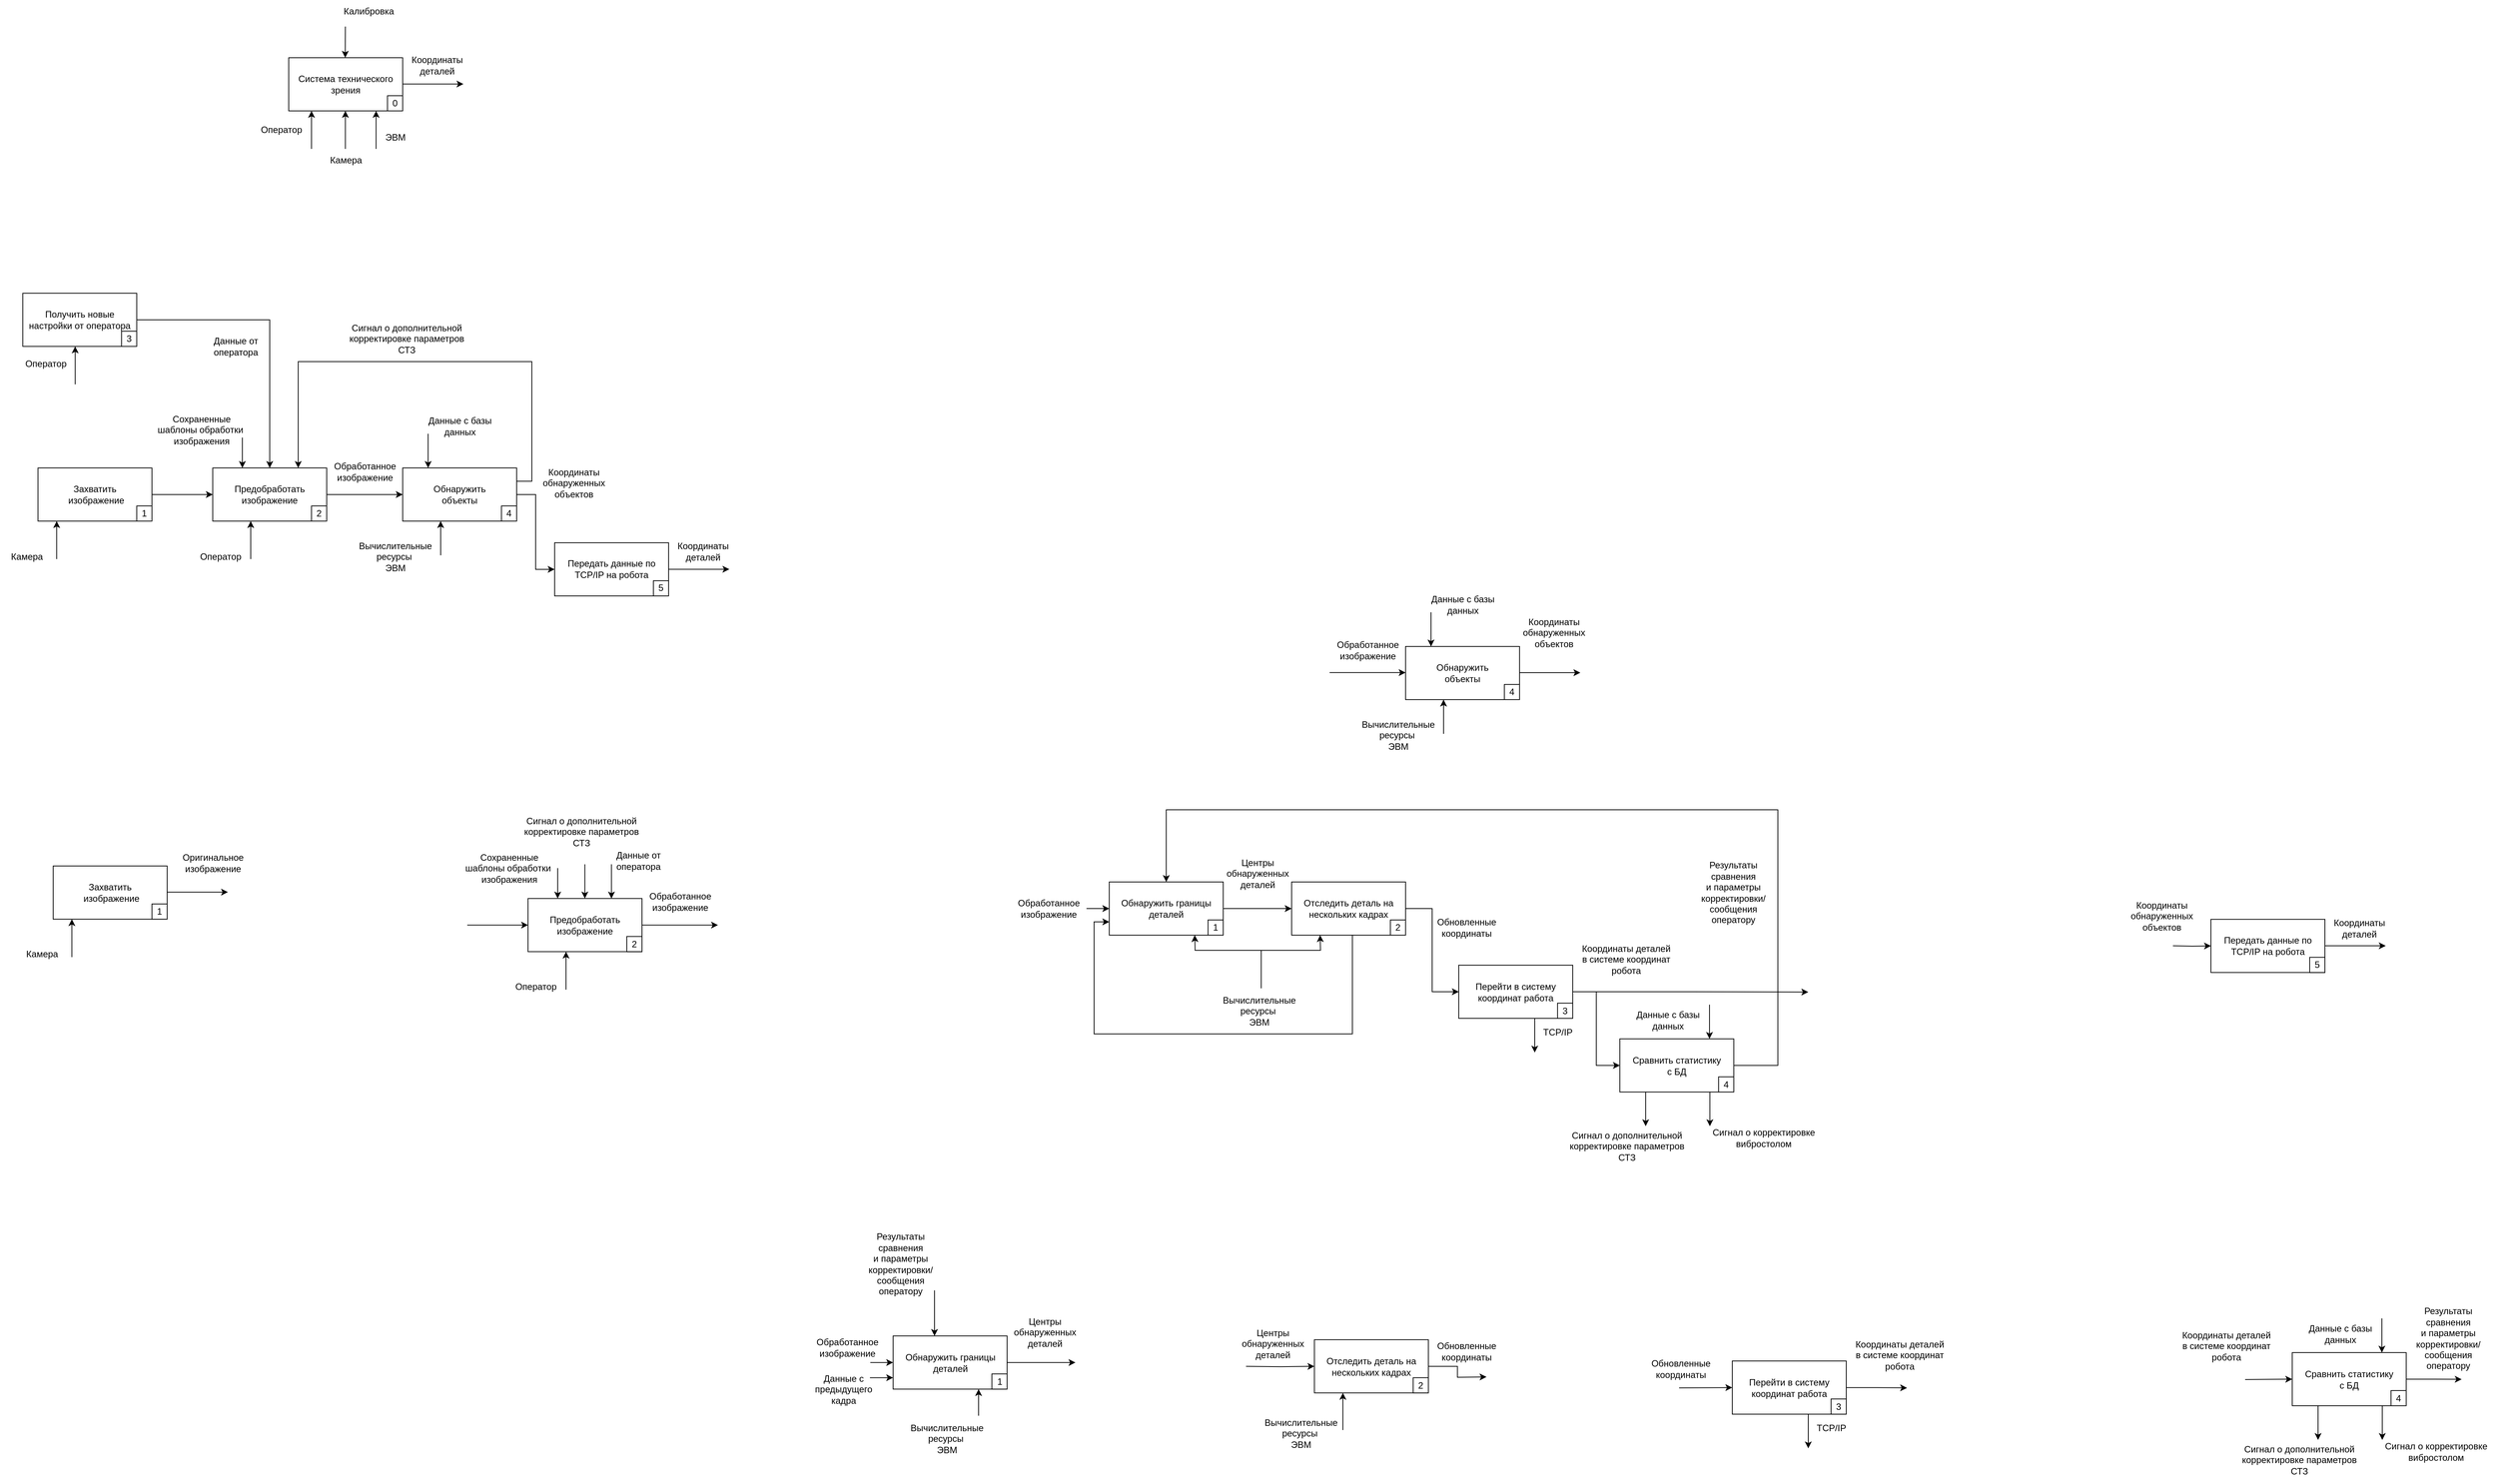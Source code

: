 <mxfile version="22.1.21" type="github">
  <diagram id="R2lEEEUBdFMjLlhIrx00" name="Page-1">
    <mxGraphModel dx="968" dy="541" grid="1" gridSize="10" guides="1" tooltips="1" connect="1" arrows="1" fold="1" page="1" pageScale="1" pageWidth="10000" pageHeight="10000" background="none" math="0" shadow="0" extFonts="Permanent Marker^https://fonts.googleapis.com/css?family=Permanent+Marker">
      <root>
        <mxCell id="0" />
        <mxCell id="1" parent="0" />
        <mxCell id="G1r1ogDtnRM8wa2x4b39-2" value="Система технического &lt;br&gt;зрения" style="rounded=0;whiteSpace=wrap;html=1;" parent="1" vertex="1">
          <mxGeometry x="560" y="200" width="150" height="70" as="geometry" />
        </mxCell>
        <mxCell id="G1r1ogDtnRM8wa2x4b39-3" value="0" style="rounded=0;whiteSpace=wrap;html=1;" parent="1" vertex="1">
          <mxGeometry x="690" y="250" width="20" height="20" as="geometry" />
        </mxCell>
        <mxCell id="G1r1ogDtnRM8wa2x4b39-8" value="" style="endArrow=classic;html=1;rounded=0;" parent="1" edge="1">
          <mxGeometry width="50" height="50" relative="1" as="geometry">
            <mxPoint x="710" y="234.57" as="sourcePoint" />
            <mxPoint x="790" y="234.57" as="targetPoint" />
          </mxGeometry>
        </mxCell>
        <mxCell id="G1r1ogDtnRM8wa2x4b39-9" value="Координаты&lt;br&gt;деталей" style="text;html=1;align=center;verticalAlign=middle;resizable=0;points=[];autosize=1;strokeColor=none;fillColor=none;" parent="1" vertex="1">
          <mxGeometry x="710" y="190" width="90" height="40" as="geometry" />
        </mxCell>
        <mxCell id="G1r1ogDtnRM8wa2x4b39-16" value="" style="endArrow=classic;html=1;rounded=0;entryX=0.25;entryY=1;entryDx=0;entryDy=0;" parent="1" edge="1">
          <mxGeometry width="50" height="50" relative="1" as="geometry">
            <mxPoint x="590.0" y="320" as="sourcePoint" />
            <mxPoint x="590.0" y="270" as="targetPoint" />
          </mxGeometry>
        </mxCell>
        <mxCell id="G1r1ogDtnRM8wa2x4b39-17" value="Оператор" style="text;html=1;align=center;verticalAlign=middle;resizable=0;points=[];autosize=1;strokeColor=none;fillColor=none;" parent="1" vertex="1">
          <mxGeometry x="510" y="280" width="80" height="30" as="geometry" />
        </mxCell>
        <mxCell id="G1r1ogDtnRM8wa2x4b39-20" value="" style="endArrow=classic;html=1;rounded=0;entryX=0.25;entryY=1;entryDx=0;entryDy=0;" parent="1" edge="1">
          <mxGeometry width="50" height="50" relative="1" as="geometry">
            <mxPoint x="675" y="320" as="sourcePoint" />
            <mxPoint x="675" y="270" as="targetPoint" />
          </mxGeometry>
        </mxCell>
        <mxCell id="G1r1ogDtnRM8wa2x4b39-21" value="ЭВМ" style="text;html=1;align=center;verticalAlign=middle;resizable=0;points=[];autosize=1;strokeColor=none;fillColor=none;" parent="1" vertex="1">
          <mxGeometry x="675" y="290" width="50" height="30" as="geometry" />
        </mxCell>
        <mxCell id="G1r1ogDtnRM8wa2x4b39-26" value="" style="endArrow=classic;html=1;rounded=0;entryX=0.165;entryY=-0.012;entryDx=0;entryDy=0;entryPerimeter=0;" parent="1" edge="1">
          <mxGeometry width="50" height="50" relative="1" as="geometry">
            <mxPoint x="634.59" y="159" as="sourcePoint" />
            <mxPoint x="634.39" y="200" as="targetPoint" />
          </mxGeometry>
        </mxCell>
        <mxCell id="G1r1ogDtnRM8wa2x4b39-27" value="Калибровка" style="text;html=1;align=center;verticalAlign=middle;resizable=0;points=[];autosize=1;strokeColor=none;fillColor=none;" parent="1" vertex="1">
          <mxGeometry x="620" y="124" width="90" height="30" as="geometry" />
        </mxCell>
        <mxCell id="G1r1ogDtnRM8wa2x4b39-28" value="" style="endArrow=classic;html=1;rounded=0;entryX=0.25;entryY=1;entryDx=0;entryDy=0;" parent="1" edge="1">
          <mxGeometry width="50" height="50" relative="1" as="geometry">
            <mxPoint x="634.6" y="320" as="sourcePoint" />
            <mxPoint x="634.6" y="270" as="targetPoint" />
          </mxGeometry>
        </mxCell>
        <mxCell id="G1r1ogDtnRM8wa2x4b39-29" value="Камера" style="text;html=1;align=center;verticalAlign=middle;resizable=0;points=[];autosize=1;strokeColor=none;fillColor=none;" parent="1" vertex="1">
          <mxGeometry x="600" y="320" width="70" height="30" as="geometry" />
        </mxCell>
        <mxCell id="G1r1ogDtnRM8wa2x4b39-30" value="Захватить&lt;br&gt;&amp;nbsp;изображение" style="rounded=0;whiteSpace=wrap;html=1;" parent="1" vertex="1">
          <mxGeometry x="230" y="740" width="150" height="70" as="geometry" />
        </mxCell>
        <mxCell id="G1r1ogDtnRM8wa2x4b39-31" value="1" style="rounded=0;whiteSpace=wrap;html=1;" parent="1" vertex="1">
          <mxGeometry x="360" y="790" width="20" height="20" as="geometry" />
        </mxCell>
        <mxCell id="G1r1ogDtnRM8wa2x4b39-34" value="" style="endArrow=classic;html=1;rounded=0;" parent="1" edge="1">
          <mxGeometry width="50" height="50" relative="1" as="geometry">
            <mxPoint x="1060" y="873.35" as="sourcePoint" />
            <mxPoint x="1140" y="873.35" as="targetPoint" />
          </mxGeometry>
        </mxCell>
        <mxCell id="G1r1ogDtnRM8wa2x4b39-35" value="Координаты&lt;br&gt;деталей" style="text;html=1;align=center;verticalAlign=middle;resizable=0;points=[];autosize=1;strokeColor=none;fillColor=none;" parent="1" vertex="1">
          <mxGeometry x="1060" y="830" width="90" height="40" as="geometry" />
        </mxCell>
        <mxCell id="G1r1ogDtnRM8wa2x4b39-36" value="" style="endArrow=classic;html=1;rounded=0;entryX=0.25;entryY=1;entryDx=0;entryDy=0;" parent="1" edge="1">
          <mxGeometry width="50" height="50" relative="1" as="geometry">
            <mxPoint x="510.0" y="860" as="sourcePoint" />
            <mxPoint x="510.0" y="810" as="targetPoint" />
          </mxGeometry>
        </mxCell>
        <mxCell id="G1r1ogDtnRM8wa2x4b39-37" value="Оператор" style="text;html=1;align=center;verticalAlign=middle;resizable=0;points=[];autosize=1;strokeColor=none;fillColor=none;" parent="1" vertex="1">
          <mxGeometry x="430" y="841.52" width="80" height="30" as="geometry" />
        </mxCell>
        <mxCell id="G1r1ogDtnRM8wa2x4b39-42" value="" style="endArrow=classic;html=1;rounded=0;entryX=0.25;entryY=1;entryDx=0;entryDy=0;" parent="1" edge="1">
          <mxGeometry width="50" height="50" relative="1" as="geometry">
            <mxPoint x="254.6" y="860" as="sourcePoint" />
            <mxPoint x="254.6" y="810" as="targetPoint" />
          </mxGeometry>
        </mxCell>
        <mxCell id="G1r1ogDtnRM8wa2x4b39-43" value="Камера" style="text;html=1;align=center;verticalAlign=middle;resizable=0;points=[];autosize=1;strokeColor=none;fillColor=none;" parent="1" vertex="1">
          <mxGeometry x="180" y="841.52" width="70" height="30" as="geometry" />
        </mxCell>
        <mxCell id="G1r1ogDtnRM8wa2x4b39-44" value="" style="endArrow=classic;html=1;rounded=0;entryX=0;entryY=0.5;entryDx=0;entryDy=0;exitX=1;exitY=0.5;exitDx=0;exitDy=0;" parent="1" source="G1r1ogDtnRM8wa2x4b39-30" target="G1r1ogDtnRM8wa2x4b39-46" edge="1">
          <mxGeometry width="50" height="50" relative="1" as="geometry">
            <mxPoint x="380" y="774.87" as="sourcePoint" />
            <mxPoint x="460" y="774.87" as="targetPoint" />
          </mxGeometry>
        </mxCell>
        <mxCell id="G1r1ogDtnRM8wa2x4b39-46" value="Предобработать изображение" style="rounded=0;whiteSpace=wrap;html=1;" parent="1" vertex="1">
          <mxGeometry x="460" y="740" width="150" height="70" as="geometry" />
        </mxCell>
        <mxCell id="G1r1ogDtnRM8wa2x4b39-47" value="2" style="rounded=0;whiteSpace=wrap;html=1;" parent="1" vertex="1">
          <mxGeometry x="590" y="790" width="20" height="20" as="geometry" />
        </mxCell>
        <mxCell id="G1r1ogDtnRM8wa2x4b39-49" value="Передать данные по TCP/IP на робота" style="rounded=0;whiteSpace=wrap;html=1;" parent="1" vertex="1">
          <mxGeometry x="910" y="838.48" width="150" height="70" as="geometry" />
        </mxCell>
        <mxCell id="G1r1ogDtnRM8wa2x4b39-50" value="5" style="rounded=0;whiteSpace=wrap;html=1;" parent="1" vertex="1">
          <mxGeometry x="1040" y="888.48" width="20" height="20" as="geometry" />
        </mxCell>
        <mxCell id="G1r1ogDtnRM8wa2x4b39-54" value="Сохраненные &lt;br&gt;шаблоны обработки&amp;nbsp;&lt;br&gt;изображения" style="text;html=1;align=center;verticalAlign=middle;resizable=0;points=[];autosize=1;strokeColor=none;fillColor=none;" parent="1" vertex="1">
          <mxGeometry x="375" y="660" width="140" height="60" as="geometry" />
        </mxCell>
        <mxCell id="G1r1ogDtnRM8wa2x4b39-55" style="edgeStyle=orthogonalEdgeStyle;rounded=0;orthogonalLoop=1;jettySize=auto;html=1;exitX=1;exitY=0.5;exitDx=0;exitDy=0;entryX=0.5;entryY=0;entryDx=0;entryDy=0;" parent="1" source="G1r1ogDtnRM8wa2x4b39-56" edge="1" target="G1r1ogDtnRM8wa2x4b39-46">
          <mxGeometry relative="1" as="geometry">
            <mxPoint x="574" y="740" as="targetPoint" />
          </mxGeometry>
        </mxCell>
        <mxCell id="G1r1ogDtnRM8wa2x4b39-56" value="Получить новые настройки от оператора" style="html=1;whiteSpace=wrap;" parent="1" vertex="1">
          <mxGeometry x="210" y="510" width="150" height="70" as="geometry" />
        </mxCell>
        <mxCell id="G1r1ogDtnRM8wa2x4b39-57" value="" style="endArrow=classic;html=1;rounded=0;entryX=0.25;entryY=0;entryDx=0;entryDy=0;" parent="1" edge="1">
          <mxGeometry width="50" height="50" relative="1" as="geometry">
            <mxPoint x="499" y="700" as="sourcePoint" />
            <mxPoint x="499" y="740" as="targetPoint" />
          </mxGeometry>
        </mxCell>
        <mxCell id="G1r1ogDtnRM8wa2x4b39-58" value="" style="endArrow=classic;html=1;rounded=0;entryX=0.25;entryY=1;entryDx=0;entryDy=0;" parent="1" edge="1">
          <mxGeometry width="50" height="50" relative="1" as="geometry">
            <mxPoint x="278.95" y="630" as="sourcePoint" />
            <mxPoint x="278.95" y="580" as="targetPoint" />
          </mxGeometry>
        </mxCell>
        <mxCell id="G1r1ogDtnRM8wa2x4b39-59" value="Оператор" style="text;html=1;align=center;verticalAlign=middle;resizable=0;points=[];autosize=1;strokeColor=none;fillColor=none;" parent="1" vertex="1">
          <mxGeometry x="200" y="588" width="80" height="30" as="geometry" />
        </mxCell>
        <mxCell id="G1r1ogDtnRM8wa2x4b39-60" value="Данные от &lt;br&gt;оператора" style="text;html=1;align=center;verticalAlign=middle;resizable=0;points=[];autosize=1;strokeColor=none;fillColor=none;" parent="1" vertex="1">
          <mxGeometry x="450" y="560" width="80" height="40" as="geometry" />
        </mxCell>
        <mxCell id="G1r1ogDtnRM8wa2x4b39-62" value="Обработанное&lt;br&gt;изображение" style="text;html=1;align=center;verticalAlign=middle;resizable=0;points=[];autosize=1;strokeColor=none;fillColor=none;" parent="1" vertex="1">
          <mxGeometry x="610" y="724.52" width="100" height="40" as="geometry" />
        </mxCell>
        <mxCell id="G1r1ogDtnRM8wa2x4b39-63" value="" style="endArrow=classic;html=1;rounded=0;entryX=0.25;entryY=1;entryDx=0;entryDy=0;" parent="1" edge="1">
          <mxGeometry width="50" height="50" relative="1" as="geometry">
            <mxPoint x="760" y="855" as="sourcePoint" />
            <mxPoint x="760" y="810" as="targetPoint" />
          </mxGeometry>
        </mxCell>
        <mxCell id="G1r1ogDtnRM8wa2x4b39-64" value="Вычислительные&lt;br&gt;ресурсы&amp;nbsp;&lt;br&gt;ЭВМ" style="text;html=1;align=center;verticalAlign=middle;resizable=0;points=[];autosize=1;strokeColor=none;fillColor=none;" parent="1" vertex="1">
          <mxGeometry x="640" y="826.52" width="120" height="60" as="geometry" />
        </mxCell>
        <mxCell id="G1r1ogDtnRM8wa2x4b39-65" value="Координаты&lt;br&gt;обнаруженных&lt;br&gt;объектов" style="text;html=1;align=center;verticalAlign=middle;resizable=0;points=[];autosize=1;strokeColor=none;fillColor=none;" parent="1" vertex="1">
          <mxGeometry x="880" y="730" width="110" height="60" as="geometry" />
        </mxCell>
        <mxCell id="G1r1ogDtnRM8wa2x4b39-161" style="edgeStyle=orthogonalEdgeStyle;rounded=0;orthogonalLoop=1;jettySize=auto;html=1;exitX=1;exitY=0.5;exitDx=0;exitDy=0;entryX=0;entryY=0.5;entryDx=0;entryDy=0;" parent="1" source="G1r1ogDtnRM8wa2x4b39-66" target="G1r1ogDtnRM8wa2x4b39-49" edge="1">
          <mxGeometry relative="1" as="geometry" />
        </mxCell>
        <mxCell id="qx3LLfo7_ExvAkdQbsRg-3" style="edgeStyle=orthogonalEdgeStyle;rounded=0;orthogonalLoop=1;jettySize=auto;html=1;exitX=1;exitY=0.25;exitDx=0;exitDy=0;entryX=0.75;entryY=0;entryDx=0;entryDy=0;" edge="1" parent="1" source="G1r1ogDtnRM8wa2x4b39-66" target="G1r1ogDtnRM8wa2x4b39-46">
          <mxGeometry relative="1" as="geometry">
            <Array as="points">
              <mxPoint x="880" y="758" />
              <mxPoint x="880" y="600" />
              <mxPoint x="573" y="600" />
            </Array>
          </mxGeometry>
        </mxCell>
        <mxCell id="G1r1ogDtnRM8wa2x4b39-66" value="Обнаружить&lt;br style=&quot;border-color: var(--border-color);&quot;&gt;объекты" style="rounded=0;whiteSpace=wrap;html=1;" parent="1" vertex="1">
          <mxGeometry x="710" y="740" width="150" height="70" as="geometry" />
        </mxCell>
        <mxCell id="G1r1ogDtnRM8wa2x4b39-67" value="4" style="rounded=0;whiteSpace=wrap;html=1;" parent="1" vertex="1">
          <mxGeometry x="840" y="790" width="20" height="20" as="geometry" />
        </mxCell>
        <mxCell id="G1r1ogDtnRM8wa2x4b39-68" value="" style="endArrow=classic;html=1;rounded=0;exitX=1;exitY=0.5;exitDx=0;exitDy=0;entryX=0;entryY=0.5;entryDx=0;entryDy=0;" parent="1" source="G1r1ogDtnRM8wa2x4b39-46" target="G1r1ogDtnRM8wa2x4b39-66" edge="1">
          <mxGeometry width="50" height="50" relative="1" as="geometry">
            <mxPoint x="630" y="771.52" as="sourcePoint" />
            <mxPoint x="710" y="771.52" as="targetPoint" />
          </mxGeometry>
        </mxCell>
        <mxCell id="G1r1ogDtnRM8wa2x4b39-81" style="edgeStyle=orthogonalEdgeStyle;rounded=0;orthogonalLoop=1;jettySize=auto;html=1;entryX=0;entryY=0.75;entryDx=0;entryDy=0;" parent="1" target="G1r1ogDtnRM8wa2x4b39-84" edge="1">
          <mxGeometry relative="1" as="geometry">
            <mxPoint x="1960" y="1355" as="sourcePoint" />
            <Array as="points">
              <mxPoint x="1960" y="1485" />
              <mxPoint x="1620" y="1485" />
              <mxPoint x="1620" y="1338" />
            </Array>
          </mxGeometry>
        </mxCell>
        <mxCell id="G1r1ogDtnRM8wa2x4b39-165" style="edgeStyle=orthogonalEdgeStyle;rounded=0;orthogonalLoop=1;jettySize=auto;html=1;exitX=1;exitY=0.5;exitDx=0;exitDy=0;entryX=0;entryY=0.5;entryDx=0;entryDy=0;" parent="1" source="G1r1ogDtnRM8wa2x4b39-82" target="G1r1ogDtnRM8wa2x4b39-99" edge="1">
          <mxGeometry relative="1" as="geometry" />
        </mxCell>
        <mxCell id="G1r1ogDtnRM8wa2x4b39-167" style="edgeStyle=orthogonalEdgeStyle;rounded=0;orthogonalLoop=1;jettySize=auto;html=1;exitX=1;exitY=0.5;exitDx=0;exitDy=0;" parent="1" source="G1r1ogDtnRM8wa2x4b39-82" edge="1">
          <mxGeometry relative="1" as="geometry">
            <mxPoint x="2560.0" y="1429.913" as="targetPoint" />
          </mxGeometry>
        </mxCell>
        <mxCell id="G1r1ogDtnRM8wa2x4b39-82" value="Перейти в систему координат работа" style="html=1;whiteSpace=wrap;" parent="1" vertex="1">
          <mxGeometry x="2100" y="1394.52" width="150" height="70" as="geometry" />
        </mxCell>
        <mxCell id="G1r1ogDtnRM8wa2x4b39-115" style="edgeStyle=orthogonalEdgeStyle;rounded=0;orthogonalLoop=1;jettySize=auto;html=1;exitX=1;exitY=0.5;exitDx=0;exitDy=0;entryX=0;entryY=0.5;entryDx=0;entryDy=0;" parent="1" source="G1r1ogDtnRM8wa2x4b39-84" target="G1r1ogDtnRM8wa2x4b39-86" edge="1">
          <mxGeometry relative="1" as="geometry" />
        </mxCell>
        <mxCell id="G1r1ogDtnRM8wa2x4b39-84" value="Обнаружить границы деталей" style="html=1;whiteSpace=wrap;" parent="1" vertex="1">
          <mxGeometry x="1640" y="1285" width="150" height="70" as="geometry" />
        </mxCell>
        <mxCell id="G1r1ogDtnRM8wa2x4b39-85" style="edgeStyle=orthogonalEdgeStyle;rounded=0;orthogonalLoop=1;jettySize=auto;html=1;exitX=1;exitY=0.5;exitDx=0;exitDy=0;entryX=0;entryY=0.5;entryDx=0;entryDy=0;" parent="1" source="G1r1ogDtnRM8wa2x4b39-86" target="G1r1ogDtnRM8wa2x4b39-82" edge="1">
          <mxGeometry relative="1" as="geometry" />
        </mxCell>
        <mxCell id="G1r1ogDtnRM8wa2x4b39-86" value="Отследить деталь на нескольких кадрах" style="html=1;whiteSpace=wrap;" parent="1" vertex="1">
          <mxGeometry x="1880" y="1285" width="150" height="70" as="geometry" />
        </mxCell>
        <mxCell id="G1r1ogDtnRM8wa2x4b39-87" value="1" style="rounded=0;whiteSpace=wrap;html=1;" parent="1" vertex="1">
          <mxGeometry x="1770" y="1335" width="20" height="20" as="geometry" />
        </mxCell>
        <mxCell id="G1r1ogDtnRM8wa2x4b39-88" value="3" style="rounded=0;whiteSpace=wrap;html=1;" parent="1" vertex="1">
          <mxGeometry x="2230" y="1444.52" width="20" height="20" as="geometry" />
        </mxCell>
        <mxCell id="G1r1ogDtnRM8wa2x4b39-89" value="2" style="rounded=0;whiteSpace=wrap;html=1;" parent="1" vertex="1">
          <mxGeometry x="2010" y="1335" width="20" height="20" as="geometry" />
        </mxCell>
        <mxCell id="G1r1ogDtnRM8wa2x4b39-90" value="" style="endArrow=classic;html=1;rounded=0;" parent="1" edge="1">
          <mxGeometry width="50" height="50" relative="1" as="geometry">
            <mxPoint x="2200" y="1464.52" as="sourcePoint" />
            <mxPoint x="2200" y="1509.52" as="targetPoint" />
          </mxGeometry>
        </mxCell>
        <mxCell id="G1r1ogDtnRM8wa2x4b39-91" value="TCP/IP" style="text;html=1;align=center;verticalAlign=middle;resizable=0;points=[];autosize=1;strokeColor=none;fillColor=none;" parent="1" vertex="1">
          <mxGeometry x="2200" y="1467.54" width="60" height="30" as="geometry" />
        </mxCell>
        <mxCell id="G1r1ogDtnRM8wa2x4b39-92" value="Обработанное&lt;br&gt;изображение" style="text;html=1;align=center;verticalAlign=middle;resizable=0;points=[];autosize=1;strokeColor=none;fillColor=none;" parent="1" vertex="1">
          <mxGeometry x="1510" y="1300" width="100" height="40" as="geometry" />
        </mxCell>
        <mxCell id="G1r1ogDtnRM8wa2x4b39-93" value="" style="endArrow=classic;html=1;rounded=0;entryX=0;entryY=0.5;entryDx=0;entryDy=0;" parent="1" target="G1r1ogDtnRM8wa2x4b39-84" edge="1">
          <mxGeometry width="50" height="50" relative="1" as="geometry">
            <mxPoint x="1610" y="1320" as="sourcePoint" />
            <mxPoint x="1640" y="1323.95" as="targetPoint" />
          </mxGeometry>
        </mxCell>
        <mxCell id="G1r1ogDtnRM8wa2x4b39-96" value="Вычислительные&lt;br&gt;ресурсы&amp;nbsp;&lt;br&gt;ЭВМ" style="text;html=1;align=center;verticalAlign=middle;resizable=0;points=[];autosize=1;strokeColor=none;fillColor=none;" parent="1" vertex="1">
          <mxGeometry x="1776.5" y="1425" width="120" height="60" as="geometry" />
        </mxCell>
        <mxCell id="G1r1ogDtnRM8wa2x4b39-97" value="" style="endArrow=classic;html=1;rounded=0;entryX=0.25;entryY=1;entryDx=0;entryDy=0;" parent="1" target="G1r1ogDtnRM8wa2x4b39-86" edge="1">
          <mxGeometry width="50" height="50" relative="1" as="geometry">
            <mxPoint x="1840" y="1425" as="sourcePoint" />
            <mxPoint x="1837" y="1375" as="targetPoint" />
            <Array as="points">
              <mxPoint x="1840" y="1375" />
              <mxPoint x="1918" y="1375" />
            </Array>
          </mxGeometry>
        </mxCell>
        <mxCell id="G1r1ogDtnRM8wa2x4b39-98" value="" style="endArrow=classic;html=1;rounded=0;entryX=0.75;entryY=1;entryDx=0;entryDy=0;" parent="1" target="G1r1ogDtnRM8wa2x4b39-84" edge="1">
          <mxGeometry width="50" height="50" relative="1" as="geometry">
            <mxPoint x="1840" y="1375" as="sourcePoint" />
            <mxPoint x="1670" y="1375" as="targetPoint" />
            <Array as="points">
              <mxPoint x="1753" y="1375" />
            </Array>
          </mxGeometry>
        </mxCell>
        <mxCell id="G1r1ogDtnRM8wa2x4b39-125" style="edgeStyle=orthogonalEdgeStyle;rounded=0;orthogonalLoop=1;jettySize=auto;html=1;exitX=1;exitY=0.5;exitDx=0;exitDy=0;entryX=0.5;entryY=0;entryDx=0;entryDy=0;" parent="1" source="G1r1ogDtnRM8wa2x4b39-99" target="G1r1ogDtnRM8wa2x4b39-84" edge="1">
          <mxGeometry relative="1" as="geometry">
            <Array as="points">
              <mxPoint x="2520" y="1527" />
              <mxPoint x="2520" y="1190" />
              <mxPoint x="1715" y="1190" />
            </Array>
          </mxGeometry>
        </mxCell>
        <mxCell id="G1r1ogDtnRM8wa2x4b39-99" value="Сравнить статистику &lt;br&gt;с БД" style="html=1;whiteSpace=wrap;" parent="1" vertex="1">
          <mxGeometry x="2312" y="1491.52" width="150" height="70" as="geometry" />
        </mxCell>
        <mxCell id="G1r1ogDtnRM8wa2x4b39-100" value="4" style="rounded=0;whiteSpace=wrap;html=1;" parent="1" vertex="1">
          <mxGeometry x="2442" y="1541.52" width="20" height="20" as="geometry" />
        </mxCell>
        <mxCell id="G1r1ogDtnRM8wa2x4b39-101" value="Центры &lt;br&gt;обнаруженных&lt;br&gt;деталей" style="text;html=1;align=center;verticalAlign=middle;resizable=0;points=[];autosize=1;strokeColor=none;fillColor=none;" parent="1" vertex="1">
          <mxGeometry x="1780" y="1243.95" width="110" height="60" as="geometry" />
        </mxCell>
        <mxCell id="G1r1ogDtnRM8wa2x4b39-102" value="Координаты деталей&lt;br&gt;в системе координат&lt;br&gt;робота" style="text;html=1;align=center;verticalAlign=middle;resizable=0;points=[];autosize=1;strokeColor=none;fillColor=none;" parent="1" vertex="1">
          <mxGeometry x="2250" y="1356.52" width="140" height="60" as="geometry" />
        </mxCell>
        <mxCell id="G1r1ogDtnRM8wa2x4b39-103" value="Обновленные&lt;br&gt;координаты" style="text;html=1;align=center;verticalAlign=middle;resizable=0;points=[];autosize=1;strokeColor=none;fillColor=none;" parent="1" vertex="1">
          <mxGeometry x="2060" y="1325.47" width="100" height="40" as="geometry" />
        </mxCell>
        <mxCell id="G1r1ogDtnRM8wa2x4b39-105" value="3" style="rounded=0;whiteSpace=wrap;html=1;" parent="1" vertex="1">
          <mxGeometry x="340" y="560" width="20" height="20" as="geometry" />
        </mxCell>
        <mxCell id="G1r1ogDtnRM8wa2x4b39-106" value="" style="endArrow=classic;html=1;rounded=0;" parent="1" edge="1">
          <mxGeometry width="50" height="50" relative="1" as="geometry">
            <mxPoint x="2180" y="1009.55" as="sourcePoint" />
            <mxPoint x="2260" y="1009.55" as="targetPoint" />
          </mxGeometry>
        </mxCell>
        <mxCell id="G1r1ogDtnRM8wa2x4b39-107" value="Обработанное&lt;br&gt;изображение" style="text;html=1;align=center;verticalAlign=middle;resizable=0;points=[];autosize=1;strokeColor=none;fillColor=none;" parent="1" vertex="1">
          <mxGeometry x="1930" y="959.52" width="100" height="40" as="geometry" />
        </mxCell>
        <mxCell id="G1r1ogDtnRM8wa2x4b39-108" value="" style="endArrow=classic;html=1;rounded=0;entryX=0.25;entryY=1;entryDx=0;entryDy=0;" parent="1" edge="1">
          <mxGeometry width="50" height="50" relative="1" as="geometry">
            <mxPoint x="2080" y="1090" as="sourcePoint" />
            <mxPoint x="2080" y="1045" as="targetPoint" />
          </mxGeometry>
        </mxCell>
        <mxCell id="G1r1ogDtnRM8wa2x4b39-109" value="Вычислительные&lt;br&gt;ресурсы&amp;nbsp;&lt;br&gt;ЭВМ" style="text;html=1;align=center;verticalAlign=middle;resizable=0;points=[];autosize=1;strokeColor=none;fillColor=none;" parent="1" vertex="1">
          <mxGeometry x="1960" y="1061.52" width="120" height="60" as="geometry" />
        </mxCell>
        <mxCell id="G1r1ogDtnRM8wa2x4b39-110" value="Координаты&lt;br&gt;обнаруженных&lt;br&gt;объектов" style="text;html=1;align=center;verticalAlign=middle;resizable=0;points=[];autosize=1;strokeColor=none;fillColor=none;" parent="1" vertex="1">
          <mxGeometry x="2170" y="926.52" width="110" height="60" as="geometry" />
        </mxCell>
        <mxCell id="G1r1ogDtnRM8wa2x4b39-111" value="Обнаружить&lt;br style=&quot;border-color: var(--border-color);&quot;&gt;объекты" style="rounded=0;whiteSpace=wrap;html=1;" parent="1" vertex="1">
          <mxGeometry x="2030" y="975" width="150" height="70" as="geometry" />
        </mxCell>
        <mxCell id="G1r1ogDtnRM8wa2x4b39-112" value="4" style="rounded=0;whiteSpace=wrap;html=1;" parent="1" vertex="1">
          <mxGeometry x="2160" y="1025" width="20" height="20" as="geometry" />
        </mxCell>
        <mxCell id="G1r1ogDtnRM8wa2x4b39-113" value="" style="endArrow=classic;html=1;rounded=0;exitX=1;exitY=0.5;exitDx=0;exitDy=0;entryX=0;entryY=0.5;entryDx=0;entryDy=0;" parent="1" edge="1">
          <mxGeometry width="50" height="50" relative="1" as="geometry">
            <mxPoint x="1930" y="1009.38" as="sourcePoint" />
            <mxPoint x="2030" y="1009.38" as="targetPoint" />
          </mxGeometry>
        </mxCell>
        <mxCell id="G1r1ogDtnRM8wa2x4b39-120" value="" style="endArrow=classic;html=1;rounded=0;" parent="1" edge="1">
          <mxGeometry width="50" height="50" relative="1" as="geometry">
            <mxPoint x="2430" y="1446.52" as="sourcePoint" />
            <mxPoint x="2430" y="1491.52" as="targetPoint" />
          </mxGeometry>
        </mxCell>
        <mxCell id="G1r1ogDtnRM8wa2x4b39-121" value="Данные с базы&lt;br&gt;данных" style="text;html=1;align=center;verticalAlign=middle;resizable=0;points=[];autosize=1;strokeColor=none;fillColor=none;" parent="1" vertex="1">
          <mxGeometry x="2320" y="1446.52" width="110" height="40" as="geometry" />
        </mxCell>
        <mxCell id="G1r1ogDtnRM8wa2x4b39-124" value="Результаты&lt;br&gt;сравнения&lt;br&gt;и параметры &lt;br&gt;корректировки/&lt;br&gt;сообщения &lt;br&gt;оператору" style="text;html=1;align=center;verticalAlign=middle;resizable=0;points=[];autosize=1;strokeColor=none;fillColor=none;" parent="1" vertex="1">
          <mxGeometry x="2405.5" y="1248.95" width="110" height="100" as="geometry" />
        </mxCell>
        <mxCell id="G1r1ogDtnRM8wa2x4b39-128" value="Захватить&lt;br&gt;&amp;nbsp;изображение" style="rounded=0;whiteSpace=wrap;html=1;" parent="1" vertex="1">
          <mxGeometry x="250" y="1263.95" width="150" height="70" as="geometry" />
        </mxCell>
        <mxCell id="G1r1ogDtnRM8wa2x4b39-129" value="1" style="rounded=0;whiteSpace=wrap;html=1;" parent="1" vertex="1">
          <mxGeometry x="380" y="1313.95" width="20" height="20" as="geometry" />
        </mxCell>
        <mxCell id="G1r1ogDtnRM8wa2x4b39-130" value="" style="endArrow=classic;html=1;rounded=0;entryX=0.25;entryY=1;entryDx=0;entryDy=0;" parent="1" edge="1">
          <mxGeometry width="50" height="50" relative="1" as="geometry">
            <mxPoint x="274.6" y="1383.95" as="sourcePoint" />
            <mxPoint x="274.6" y="1333.95" as="targetPoint" />
          </mxGeometry>
        </mxCell>
        <mxCell id="G1r1ogDtnRM8wa2x4b39-131" value="Камера" style="text;html=1;align=center;verticalAlign=middle;resizable=0;points=[];autosize=1;strokeColor=none;fillColor=none;" parent="1" vertex="1">
          <mxGeometry x="200" y="1365.47" width="70" height="30" as="geometry" />
        </mxCell>
        <mxCell id="G1r1ogDtnRM8wa2x4b39-132" value="" style="endArrow=classic;html=1;rounded=0;entryX=0;entryY=0.5;entryDx=0;entryDy=0;exitX=1;exitY=0.5;exitDx=0;exitDy=0;" parent="1" edge="1">
          <mxGeometry width="50" height="50" relative="1" as="geometry">
            <mxPoint x="400" y="1298.33" as="sourcePoint" />
            <mxPoint x="480" y="1298.33" as="targetPoint" />
          </mxGeometry>
        </mxCell>
        <mxCell id="G1r1ogDtnRM8wa2x4b39-133" value="Оригинальное&lt;br&gt;изображение" style="text;html=1;align=center;verticalAlign=middle;resizable=0;points=[];autosize=1;strokeColor=none;fillColor=none;" parent="1" vertex="1">
          <mxGeometry x="410" y="1240" width="100" height="40" as="geometry" />
        </mxCell>
        <mxCell id="G1r1ogDtnRM8wa2x4b39-134" value="" style="endArrow=classic;html=1;rounded=0;entryX=0.25;entryY=1;entryDx=0;entryDy=0;" parent="1" edge="1">
          <mxGeometry width="50" height="50" relative="1" as="geometry">
            <mxPoint x="925.0" y="1426.74" as="sourcePoint" />
            <mxPoint x="925.0" y="1376.74" as="targetPoint" />
          </mxGeometry>
        </mxCell>
        <mxCell id="G1r1ogDtnRM8wa2x4b39-135" value="Оператор" style="text;html=1;align=center;verticalAlign=middle;resizable=0;points=[];autosize=1;strokeColor=none;fillColor=none;" parent="1" vertex="1">
          <mxGeometry x="845" y="1408.26" width="80" height="30" as="geometry" />
        </mxCell>
        <mxCell id="G1r1ogDtnRM8wa2x4b39-136" value="" style="endArrow=classic;html=1;rounded=0;entryX=0;entryY=0.5;entryDx=0;entryDy=0;exitX=1;exitY=0.5;exitDx=0;exitDy=0;" parent="1" target="G1r1ogDtnRM8wa2x4b39-137" edge="1">
          <mxGeometry width="50" height="50" relative="1" as="geometry">
            <mxPoint x="795" y="1341.74" as="sourcePoint" />
            <mxPoint x="875" y="1341.61" as="targetPoint" />
          </mxGeometry>
        </mxCell>
        <mxCell id="G1r1ogDtnRM8wa2x4b39-137" value="Предобработать изображение" style="rounded=0;whiteSpace=wrap;html=1;" parent="1" vertex="1">
          <mxGeometry x="875" y="1306.74" width="150" height="70" as="geometry" />
        </mxCell>
        <mxCell id="G1r1ogDtnRM8wa2x4b39-138" value="2" style="rounded=0;whiteSpace=wrap;html=1;" parent="1" vertex="1">
          <mxGeometry x="1005" y="1356.74" width="20" height="20" as="geometry" />
        </mxCell>
        <mxCell id="G1r1ogDtnRM8wa2x4b39-139" value="Сохраненные &lt;br&gt;шаблоны обработки&amp;nbsp;&lt;br&gt;изображения" style="text;html=1;align=center;verticalAlign=middle;resizable=0;points=[];autosize=1;strokeColor=none;fillColor=none;" parent="1" vertex="1">
          <mxGeometry x="780" y="1236.74" width="140" height="60" as="geometry" />
        </mxCell>
        <mxCell id="G1r1ogDtnRM8wa2x4b39-140" style="edgeStyle=orthogonalEdgeStyle;rounded=0;orthogonalLoop=1;jettySize=auto;html=1;entryX=0.75;entryY=0;entryDx=0;entryDy=0;" parent="1" edge="1">
          <mxGeometry relative="1" as="geometry">
            <mxPoint x="984.79" y="1306.74" as="targetPoint" />
            <mxPoint x="984.79" y="1261.74" as="sourcePoint" />
          </mxGeometry>
        </mxCell>
        <mxCell id="G1r1ogDtnRM8wa2x4b39-141" value="" style="endArrow=classic;html=1;rounded=0;entryX=0.25;entryY=0;entryDx=0;entryDy=0;" parent="1" edge="1">
          <mxGeometry width="50" height="50" relative="1" as="geometry">
            <mxPoint x="914" y="1266.74" as="sourcePoint" />
            <mxPoint x="914" y="1306.74" as="targetPoint" />
          </mxGeometry>
        </mxCell>
        <mxCell id="G1r1ogDtnRM8wa2x4b39-142" value="Обработанное&lt;br&gt;изображение" style="text;html=1;align=center;verticalAlign=middle;resizable=0;points=[];autosize=1;strokeColor=none;fillColor=none;" parent="1" vertex="1">
          <mxGeometry x="1025" y="1291.26" width="100" height="40" as="geometry" />
        </mxCell>
        <mxCell id="G1r1ogDtnRM8wa2x4b39-143" value="" style="endArrow=classic;html=1;rounded=0;exitX=1;exitY=0.5;exitDx=0;exitDy=0;entryX=0;entryY=0.5;entryDx=0;entryDy=0;" parent="1" source="G1r1ogDtnRM8wa2x4b39-137" edge="1">
          <mxGeometry width="50" height="50" relative="1" as="geometry">
            <mxPoint x="1045" y="1338.26" as="sourcePoint" />
            <mxPoint x="1125" y="1341.74" as="targetPoint" />
          </mxGeometry>
        </mxCell>
        <mxCell id="G1r1ogDtnRM8wa2x4b39-144" value="Данные от &lt;br&gt;оператора" style="text;html=1;align=center;verticalAlign=middle;resizable=0;points=[];autosize=1;strokeColor=none;fillColor=none;" parent="1" vertex="1">
          <mxGeometry x="980" y="1236.74" width="80" height="40" as="geometry" />
        </mxCell>
        <mxCell id="G1r1ogDtnRM8wa2x4b39-146" value="" style="endArrow=classic;html=1;rounded=0;" parent="1" edge="1">
          <mxGeometry width="50" height="50" relative="1" as="geometry">
            <mxPoint x="2430.5" y="1561.52" as="sourcePoint" />
            <mxPoint x="2430.5" y="1606.52" as="targetPoint" />
          </mxGeometry>
        </mxCell>
        <mxCell id="G1r1ogDtnRM8wa2x4b39-147" value="Сигнал о корректировке&lt;br&gt;вибростолом" style="text;html=1;align=center;verticalAlign=middle;resizable=0;points=[];autosize=1;strokeColor=none;fillColor=none;" parent="1" vertex="1">
          <mxGeometry x="2420.5" y="1601.99" width="160" height="40" as="geometry" />
        </mxCell>
        <mxCell id="G1r1ogDtnRM8wa2x4b39-148" value="" style="endArrow=classic;html=1;rounded=0;" parent="1" edge="1">
          <mxGeometry width="50" height="50" relative="1" as="geometry">
            <mxPoint x="2346" y="1561.52" as="sourcePoint" />
            <mxPoint x="2346" y="1606.52" as="targetPoint" />
          </mxGeometry>
        </mxCell>
        <mxCell id="G1r1ogDtnRM8wa2x4b39-149" value="Сигнал о дополнительной&lt;br&gt;корректировке параметров&lt;br&gt;СТЗ" style="text;html=1;align=center;verticalAlign=middle;resizable=0;points=[];autosize=1;strokeColor=none;fillColor=none;" parent="1" vertex="1">
          <mxGeometry x="2235.5" y="1603.04" width="170" height="60" as="geometry" />
        </mxCell>
        <mxCell id="G1r1ogDtnRM8wa2x4b39-150" value="" style="endArrow=classic;html=1;rounded=0;" parent="1" edge="1">
          <mxGeometry width="50" height="50" relative="1" as="geometry">
            <mxPoint x="949.79" y="1261.74" as="sourcePoint" />
            <mxPoint x="949.79" y="1306.74" as="targetPoint" />
          </mxGeometry>
        </mxCell>
        <mxCell id="G1r1ogDtnRM8wa2x4b39-151" value="Сигнал о дополнительной&lt;br&gt;корректировке параметров&lt;br&gt;СТЗ" style="text;html=1;align=center;verticalAlign=middle;resizable=0;points=[];autosize=1;strokeColor=none;fillColor=none;" parent="1" vertex="1">
          <mxGeometry x="860" y="1188.95" width="170" height="60" as="geometry" />
        </mxCell>
        <mxCell id="G1r1ogDtnRM8wa2x4b39-152" value="" style="endArrow=classic;html=1;rounded=0;" parent="1" edge="1">
          <mxGeometry width="50" height="50" relative="1" as="geometry">
            <mxPoint x="2063.5" y="930" as="sourcePoint" />
            <mxPoint x="2063.5" y="975" as="targetPoint" />
          </mxGeometry>
        </mxCell>
        <mxCell id="G1r1ogDtnRM8wa2x4b39-153" value="Данные с базы&lt;br&gt;данных" style="text;html=1;align=center;verticalAlign=middle;resizable=0;points=[];autosize=1;strokeColor=none;fillColor=none;" parent="1" vertex="1">
          <mxGeometry x="2050" y="900" width="110" height="40" as="geometry" />
        </mxCell>
        <mxCell id="G1r1ogDtnRM8wa2x4b39-156" value="" style="endArrow=classic;html=1;rounded=0;" parent="1" edge="1">
          <mxGeometry width="50" height="50" relative="1" as="geometry">
            <mxPoint x="743.5" y="695" as="sourcePoint" />
            <mxPoint x="743.5" y="740" as="targetPoint" />
          </mxGeometry>
        </mxCell>
        <mxCell id="G1r1ogDtnRM8wa2x4b39-157" value="Данные с базы&lt;br&gt;данных" style="text;html=1;align=center;verticalAlign=middle;resizable=0;points=[];autosize=1;strokeColor=none;fillColor=none;" parent="1" vertex="1">
          <mxGeometry x="730" y="665" width="110" height="40" as="geometry" />
        </mxCell>
        <mxCell id="G1r1ogDtnRM8wa2x4b39-169" style="edgeStyle=orthogonalEdgeStyle;rounded=0;orthogonalLoop=1;jettySize=auto;html=1;exitX=1;exitY=0.5;exitDx=0;exitDy=0;entryX=0;entryY=0.5;entryDx=0;entryDy=0;" parent="1" source="G1r1ogDtnRM8wa2x4b39-170" edge="1">
          <mxGeometry relative="1" as="geometry">
            <mxPoint x="1595.5" y="1917.59" as="targetPoint" />
          </mxGeometry>
        </mxCell>
        <mxCell id="G1r1ogDtnRM8wa2x4b39-170" value="Обнаружить границы деталей" style="html=1;whiteSpace=wrap;" parent="1" vertex="1">
          <mxGeometry x="1355.5" y="1882.59" width="150" height="70" as="geometry" />
        </mxCell>
        <mxCell id="G1r1ogDtnRM8wa2x4b39-171" value="1" style="rounded=0;whiteSpace=wrap;html=1;" parent="1" vertex="1">
          <mxGeometry x="1485.5" y="1932.59" width="20" height="20" as="geometry" />
        </mxCell>
        <mxCell id="G1r1ogDtnRM8wa2x4b39-172" value="Обработанное&lt;br&gt;изображение" style="text;html=1;align=center;verticalAlign=middle;resizable=0;points=[];autosize=1;strokeColor=none;fillColor=none;" parent="1" vertex="1">
          <mxGeometry x="1245" y="1877.59" width="100" height="40" as="geometry" />
        </mxCell>
        <mxCell id="G1r1ogDtnRM8wa2x4b39-173" value="" style="endArrow=classic;html=1;rounded=0;entryX=0;entryY=0.5;entryDx=0;entryDy=0;" parent="1" target="G1r1ogDtnRM8wa2x4b39-170" edge="1">
          <mxGeometry width="50" height="50" relative="1" as="geometry">
            <mxPoint x="1325.5" y="1917.59" as="sourcePoint" />
            <mxPoint x="1355.5" y="1921.54" as="targetPoint" />
          </mxGeometry>
        </mxCell>
        <mxCell id="G1r1ogDtnRM8wa2x4b39-174" value="Вычислительные&lt;br&gt;ресурсы&amp;nbsp;&lt;br&gt;ЭВМ" style="text;html=1;align=center;verticalAlign=middle;resizable=0;points=[];autosize=1;strokeColor=none;fillColor=none;" parent="1" vertex="1">
          <mxGeometry x="1365.5" y="1987.59" width="120" height="60" as="geometry" />
        </mxCell>
        <mxCell id="G1r1ogDtnRM8wa2x4b39-177" value="Центры &lt;br&gt;обнаруженных&lt;br&gt;деталей" style="text;html=1;align=center;verticalAlign=middle;resizable=0;points=[];autosize=1;strokeColor=none;fillColor=none;" parent="1" vertex="1">
          <mxGeometry x="1500" y="1847.59" width="110" height="60" as="geometry" />
        </mxCell>
        <mxCell id="G1r1ogDtnRM8wa2x4b39-178" value="Результаты&lt;br&gt;сравнения&lt;br&gt;и параметры &lt;br&gt;корректировки/&lt;br&gt;сообщения &lt;br&gt;оператору" style="text;html=1;align=center;verticalAlign=middle;resizable=0;points=[];autosize=1;strokeColor=none;fillColor=none;" parent="1" vertex="1">
          <mxGeometry x="1310" y="1737.59" width="110" height="100" as="geometry" />
        </mxCell>
        <mxCell id="G1r1ogDtnRM8wa2x4b39-180" value="" style="endArrow=classic;html=1;rounded=0;" parent="1" edge="1">
          <mxGeometry width="50" height="50" relative="1" as="geometry">
            <mxPoint x="1410" y="1822.59" as="sourcePoint" />
            <mxPoint x="1410" y="1882.59" as="targetPoint" />
          </mxGeometry>
        </mxCell>
        <mxCell id="G1r1ogDtnRM8wa2x4b39-181" value="" style="endArrow=classic;html=1;rounded=0;entryX=0.75;entryY=1;entryDx=0;entryDy=0;" parent="1" target="G1r1ogDtnRM8wa2x4b39-170" edge="1">
          <mxGeometry width="50" height="50" relative="1" as="geometry">
            <mxPoint x="1468" y="1987.59" as="sourcePoint" />
            <mxPoint x="1610" y="1967.59" as="targetPoint" />
          </mxGeometry>
        </mxCell>
        <mxCell id="G1r1ogDtnRM8wa2x4b39-183" value="" style="endArrow=classic;html=1;rounded=0;entryX=0;entryY=0.5;entryDx=0;entryDy=0;" parent="1" edge="1">
          <mxGeometry width="50" height="50" relative="1" as="geometry">
            <mxPoint x="1325" y="1937.59" as="sourcePoint" />
            <mxPoint x="1355.5" y="1937.59" as="targetPoint" />
          </mxGeometry>
        </mxCell>
        <mxCell id="G1r1ogDtnRM8wa2x4b39-185" value="Данные с &lt;br&gt;предыдущего&lt;br&gt;кадра" style="text;html=1;align=center;verticalAlign=middle;resizable=0;points=[];autosize=1;strokeColor=none;fillColor=none;" parent="1" vertex="1">
          <mxGeometry x="1240" y="1922.59" width="100" height="60" as="geometry" />
        </mxCell>
        <mxCell id="G1r1ogDtnRM8wa2x4b39-186" style="edgeStyle=orthogonalEdgeStyle;rounded=0;orthogonalLoop=1;jettySize=auto;html=1;exitX=1;exitY=0.5;exitDx=0;exitDy=0;entryX=0;entryY=0.5;entryDx=0;entryDy=0;" parent="1" target="G1r1ogDtnRM8wa2x4b39-188" edge="1">
          <mxGeometry relative="1" as="geometry">
            <mxPoint x="1820" y="1922.59" as="sourcePoint" />
          </mxGeometry>
        </mxCell>
        <mxCell id="G1r1ogDtnRM8wa2x4b39-187" style="edgeStyle=orthogonalEdgeStyle;rounded=0;orthogonalLoop=1;jettySize=auto;html=1;exitX=1;exitY=0.5;exitDx=0;exitDy=0;" parent="1" source="G1r1ogDtnRM8wa2x4b39-188" edge="1">
          <mxGeometry relative="1" as="geometry">
            <mxPoint x="2136.5" y="1936.54" as="targetPoint" />
          </mxGeometry>
        </mxCell>
        <mxCell id="G1r1ogDtnRM8wa2x4b39-188" value="Отследить деталь на нескольких кадрах" style="html=1;whiteSpace=wrap;" parent="1" vertex="1">
          <mxGeometry x="1910" y="1887.59" width="150" height="70" as="geometry" />
        </mxCell>
        <mxCell id="G1r1ogDtnRM8wa2x4b39-189" value="2" style="rounded=0;whiteSpace=wrap;html=1;" parent="1" vertex="1">
          <mxGeometry x="2040" y="1937.59" width="20" height="20" as="geometry" />
        </mxCell>
        <mxCell id="G1r1ogDtnRM8wa2x4b39-190" value="Вычислительные&lt;br&gt;ресурсы&amp;nbsp;&lt;br&gt;ЭВМ" style="text;html=1;align=center;verticalAlign=middle;resizable=0;points=[];autosize=1;strokeColor=none;fillColor=none;" parent="1" vertex="1">
          <mxGeometry x="1832" y="1981.05" width="120" height="60" as="geometry" />
        </mxCell>
        <mxCell id="G1r1ogDtnRM8wa2x4b39-191" value="" style="endArrow=classic;html=1;rounded=0;entryX=0.25;entryY=1;entryDx=0;entryDy=0;" parent="1" target="G1r1ogDtnRM8wa2x4b39-188" edge="1">
          <mxGeometry width="50" height="50" relative="1" as="geometry">
            <mxPoint x="1947.5" y="2006.54" as="sourcePoint" />
            <mxPoint x="1867" y="1977.59" as="targetPoint" />
            <Array as="points" />
          </mxGeometry>
        </mxCell>
        <mxCell id="G1r1ogDtnRM8wa2x4b39-192" value="Центры &lt;br&gt;обнаруженных&lt;br&gt;деталей" style="text;html=1;align=center;verticalAlign=middle;resizable=0;points=[];autosize=1;strokeColor=none;fillColor=none;" parent="1" vertex="1">
          <mxGeometry x="1800" y="1862.59" width="110" height="60" as="geometry" />
        </mxCell>
        <mxCell id="G1r1ogDtnRM8wa2x4b39-193" value="Обновленные&lt;br&gt;координаты" style="text;html=1;align=center;verticalAlign=middle;resizable=0;points=[];autosize=1;strokeColor=none;fillColor=none;" parent="1" vertex="1">
          <mxGeometry x="2060" y="1882.59" width="100" height="40" as="geometry" />
        </mxCell>
        <mxCell id="G1r1ogDtnRM8wa2x4b39-195" style="edgeStyle=orthogonalEdgeStyle;rounded=0;orthogonalLoop=1;jettySize=auto;html=1;exitX=1;exitY=0.5;exitDx=0;exitDy=0;" parent="1" source="G1r1ogDtnRM8wa2x4b39-196" edge="1">
          <mxGeometry relative="1" as="geometry">
            <mxPoint x="2690" y="1951" as="targetPoint" />
          </mxGeometry>
        </mxCell>
        <mxCell id="G1r1ogDtnRM8wa2x4b39-196" value="Перейти в систему координат работа" style="html=1;whiteSpace=wrap;" parent="1" vertex="1">
          <mxGeometry x="2460" y="1915.57" width="150" height="70" as="geometry" />
        </mxCell>
        <mxCell id="G1r1ogDtnRM8wa2x4b39-197" style="edgeStyle=orthogonalEdgeStyle;rounded=0;orthogonalLoop=1;jettySize=auto;html=1;entryX=0;entryY=0.5;entryDx=0;entryDy=0;" parent="1" target="G1r1ogDtnRM8wa2x4b39-196" edge="1">
          <mxGeometry relative="1" as="geometry">
            <mxPoint x="2390" y="1951" as="sourcePoint" />
            <Array as="points">
              <mxPoint x="2390" y="1951" />
              <mxPoint x="2425" y="1951" />
            </Array>
          </mxGeometry>
        </mxCell>
        <mxCell id="G1r1ogDtnRM8wa2x4b39-198" value="3" style="rounded=0;whiteSpace=wrap;html=1;" parent="1" vertex="1">
          <mxGeometry x="2590" y="1965.57" width="20" height="20" as="geometry" />
        </mxCell>
        <mxCell id="G1r1ogDtnRM8wa2x4b39-199" value="" style="endArrow=classic;html=1;rounded=0;" parent="1" edge="1">
          <mxGeometry width="50" height="50" relative="1" as="geometry">
            <mxPoint x="2560" y="1985.57" as="sourcePoint" />
            <mxPoint x="2560" y="2030.57" as="targetPoint" />
          </mxGeometry>
        </mxCell>
        <mxCell id="G1r1ogDtnRM8wa2x4b39-200" value="TCP/IP" style="text;html=1;align=center;verticalAlign=middle;resizable=0;points=[];autosize=1;strokeColor=none;fillColor=none;" parent="1" vertex="1">
          <mxGeometry x="2560" y="1988.59" width="60" height="30" as="geometry" />
        </mxCell>
        <mxCell id="G1r1ogDtnRM8wa2x4b39-201" value="Координаты деталей&lt;br&gt;в системе координат&lt;br&gt;робота" style="text;html=1;align=center;verticalAlign=middle;resizable=0;points=[];autosize=1;strokeColor=none;fillColor=none;" parent="1" vertex="1">
          <mxGeometry x="2610" y="1877.57" width="140" height="60" as="geometry" />
        </mxCell>
        <mxCell id="G1r1ogDtnRM8wa2x4b39-202" value="Обновленные&lt;br&gt;координаты" style="text;html=1;align=center;verticalAlign=middle;resizable=0;points=[];autosize=1;strokeColor=none;fillColor=none;" parent="1" vertex="1">
          <mxGeometry x="2342" y="1906.05" width="100" height="40" as="geometry" />
        </mxCell>
        <mxCell id="G1r1ogDtnRM8wa2x4b39-203" style="edgeStyle=orthogonalEdgeStyle;rounded=0;orthogonalLoop=1;jettySize=auto;html=1;entryX=0;entryY=0.5;entryDx=0;entryDy=0;" parent="1" target="G1r1ogDtnRM8wa2x4b39-205" edge="1">
          <mxGeometry relative="1" as="geometry">
            <mxPoint x="3135" y="1940" as="sourcePoint" />
            <Array as="points">
              <mxPoint x="3135" y="1940" />
              <mxPoint x="3167" y="1940" />
            </Array>
          </mxGeometry>
        </mxCell>
        <mxCell id="G1r1ogDtnRM8wa2x4b39-215" style="edgeStyle=orthogonalEdgeStyle;rounded=0;orthogonalLoop=1;jettySize=auto;html=1;exitX=1;exitY=0.5;exitDx=0;exitDy=0;" parent="1" source="G1r1ogDtnRM8wa2x4b39-205" edge="1">
          <mxGeometry relative="1" as="geometry">
            <mxPoint x="3420" y="1939.727" as="targetPoint" />
          </mxGeometry>
        </mxCell>
        <mxCell id="G1r1ogDtnRM8wa2x4b39-205" value="Сравнить статистику &lt;br&gt;с БД" style="html=1;whiteSpace=wrap;" parent="1" vertex="1">
          <mxGeometry x="3197" y="1904.51" width="150" height="70" as="geometry" />
        </mxCell>
        <mxCell id="G1r1ogDtnRM8wa2x4b39-206" value="4" style="rounded=0;whiteSpace=wrap;html=1;" parent="1" vertex="1">
          <mxGeometry x="3327" y="1954.51" width="20" height="20" as="geometry" />
        </mxCell>
        <mxCell id="G1r1ogDtnRM8wa2x4b39-207" value="" style="endArrow=classic;html=1;rounded=0;" parent="1" edge="1">
          <mxGeometry width="50" height="50" relative="1" as="geometry">
            <mxPoint x="3315" y="1859.51" as="sourcePoint" />
            <mxPoint x="3315" y="1904.51" as="targetPoint" />
          </mxGeometry>
        </mxCell>
        <mxCell id="G1r1ogDtnRM8wa2x4b39-208" value="Данные с базы&lt;br&gt;данных" style="text;html=1;align=center;verticalAlign=middle;resizable=0;points=[];autosize=1;strokeColor=none;fillColor=none;" parent="1" vertex="1">
          <mxGeometry x="3205" y="1859.51" width="110" height="40" as="geometry" />
        </mxCell>
        <mxCell id="G1r1ogDtnRM8wa2x4b39-209" value="" style="endArrow=classic;html=1;rounded=0;" parent="1" edge="1">
          <mxGeometry width="50" height="50" relative="1" as="geometry">
            <mxPoint x="3315.5" y="1974.51" as="sourcePoint" />
            <mxPoint x="3315.5" y="2019.51" as="targetPoint" />
          </mxGeometry>
        </mxCell>
        <mxCell id="G1r1ogDtnRM8wa2x4b39-210" value="Сигнал о корректировке&lt;br&gt;вибростолом" style="text;html=1;align=center;verticalAlign=middle;resizable=0;points=[];autosize=1;strokeColor=none;fillColor=none;" parent="1" vertex="1">
          <mxGeometry x="3305.5" y="2014.98" width="160" height="40" as="geometry" />
        </mxCell>
        <mxCell id="G1r1ogDtnRM8wa2x4b39-211" value="" style="endArrow=classic;html=1;rounded=0;" parent="1" edge="1">
          <mxGeometry width="50" height="50" relative="1" as="geometry">
            <mxPoint x="3231" y="1974.51" as="sourcePoint" />
            <mxPoint x="3231" y="2019.51" as="targetPoint" />
          </mxGeometry>
        </mxCell>
        <mxCell id="G1r1ogDtnRM8wa2x4b39-212" value="Сигнал о дополнительной&lt;br&gt;корректировке параметров&lt;br&gt;СТЗ" style="text;html=1;align=center;verticalAlign=middle;resizable=0;points=[];autosize=1;strokeColor=none;fillColor=none;" parent="1" vertex="1">
          <mxGeometry x="3120.5" y="2016.03" width="170" height="60" as="geometry" />
        </mxCell>
        <mxCell id="G1r1ogDtnRM8wa2x4b39-213" value="Результаты&lt;br&gt;сравнения&lt;br&gt;и параметры &lt;br&gt;корректировки/&lt;br&gt;сообщения &lt;br&gt;оператору" style="text;html=1;align=center;verticalAlign=middle;resizable=0;points=[];autosize=1;strokeColor=none;fillColor=none;" parent="1" vertex="1">
          <mxGeometry x="3347" y="1836.05" width="110" height="100" as="geometry" />
        </mxCell>
        <mxCell id="G1r1ogDtnRM8wa2x4b39-214" value="Координаты деталей&lt;br&gt;в системе координат&lt;br&gt;робота" style="text;html=1;align=center;verticalAlign=middle;resizable=0;points=[];autosize=1;strokeColor=none;fillColor=none;" parent="1" vertex="1">
          <mxGeometry x="3040" y="1866.05" width="140" height="60" as="geometry" />
        </mxCell>
        <mxCell id="G1r1ogDtnRM8wa2x4b39-216" value="" style="endArrow=classic;html=1;rounded=0;" parent="1" edge="1">
          <mxGeometry width="50" height="50" relative="1" as="geometry">
            <mxPoint x="3240" y="1369.04" as="sourcePoint" />
            <mxPoint x="3320" y="1369.04" as="targetPoint" />
          </mxGeometry>
        </mxCell>
        <mxCell id="G1r1ogDtnRM8wa2x4b39-217" value="Координаты&lt;br&gt;деталей" style="text;html=1;align=center;verticalAlign=middle;resizable=0;points=[];autosize=1;strokeColor=none;fillColor=none;" parent="1" vertex="1">
          <mxGeometry x="3240" y="1325.69" width="90" height="40" as="geometry" />
        </mxCell>
        <mxCell id="G1r1ogDtnRM8wa2x4b39-218" value="Передать данные по TCP/IP на робота" style="rounded=0;whiteSpace=wrap;html=1;" parent="1" vertex="1">
          <mxGeometry x="3090" y="1334.17" width="150" height="70" as="geometry" />
        </mxCell>
        <mxCell id="G1r1ogDtnRM8wa2x4b39-219" value="Координаты&lt;br&gt;обнаруженных&lt;br&gt;объектов" style="text;html=1;align=center;verticalAlign=middle;resizable=0;points=[];autosize=1;strokeColor=none;fillColor=none;" parent="1" vertex="1">
          <mxGeometry x="2970" y="1300" width="110" height="60" as="geometry" />
        </mxCell>
        <mxCell id="G1r1ogDtnRM8wa2x4b39-220" style="edgeStyle=orthogonalEdgeStyle;rounded=0;orthogonalLoop=1;jettySize=auto;html=1;entryX=0;entryY=0.5;entryDx=0;entryDy=0;" parent="1" target="G1r1ogDtnRM8wa2x4b39-218" edge="1">
          <mxGeometry relative="1" as="geometry">
            <mxPoint x="3040" y="1369" as="sourcePoint" />
          </mxGeometry>
        </mxCell>
        <mxCell id="qx3LLfo7_ExvAkdQbsRg-1" value="5" style="rounded=0;whiteSpace=wrap;html=1;" vertex="1" parent="1">
          <mxGeometry x="3220" y="1384.17" width="20" height="20" as="geometry" />
        </mxCell>
        <mxCell id="qx3LLfo7_ExvAkdQbsRg-4" value="Сигнал о дополнительной&lt;br&gt;корректировке параметров&lt;br&gt;СТЗ" style="text;html=1;align=center;verticalAlign=middle;resizable=0;points=[];autosize=1;strokeColor=none;fillColor=none;" vertex="1" parent="1">
          <mxGeometry x="630" y="540" width="170" height="60" as="geometry" />
        </mxCell>
      </root>
    </mxGraphModel>
  </diagram>
</mxfile>
